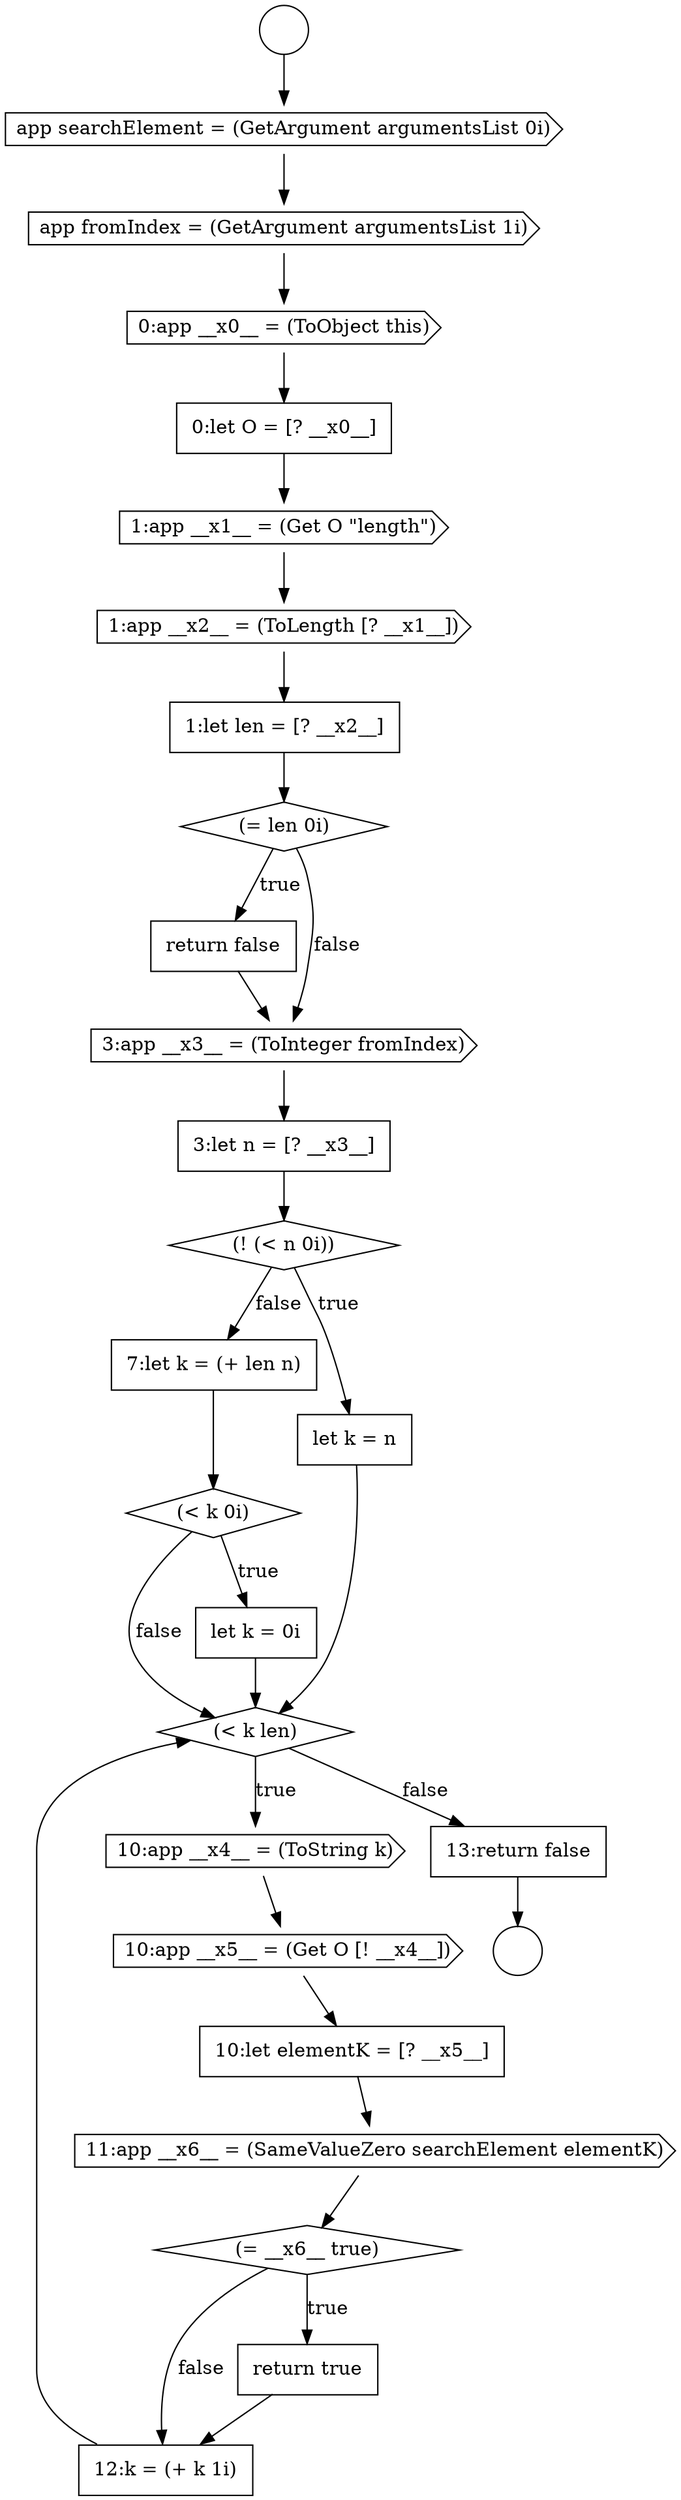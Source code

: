 digraph {
  node14324 [shape=none, margin=0, label=<<font color="black">
    <table border="0" cellborder="1" cellspacing="0" cellpadding="10">
      <tr><td align="left">return false</td></tr>
    </table>
  </font>> color="black" fillcolor="white" style=filled]
  node14339 [shape=none, margin=0, label=<<font color="black">
    <table border="0" cellborder="1" cellspacing="0" cellpadding="10">
      <tr><td align="left">12:k = (+ k 1i)</td></tr>
    </table>
  </font>> color="black" fillcolor="white" style=filled]
  node14323 [shape=diamond, label=<<font color="black">(= len 0i)</font>> color="black" fillcolor="white" style=filled]
  node14327 [shape=diamond, label=<<font color="black">(! (&lt; n 0i))</font>> color="black" fillcolor="white" style=filled]
  node14318 [shape=cds, label=<<font color="black">0:app __x0__ = (ToObject this)</font>> color="black" fillcolor="white" style=filled]
  node14335 [shape=none, margin=0, label=<<font color="black">
    <table border="0" cellborder="1" cellspacing="0" cellpadding="10">
      <tr><td align="left">10:let elementK = [? __x5__]</td></tr>
    </table>
  </font>> color="black" fillcolor="white" style=filled]
  node14326 [shape=none, margin=0, label=<<font color="black">
    <table border="0" cellborder="1" cellspacing="0" cellpadding="10">
      <tr><td align="left">3:let n = [? __x3__]</td></tr>
    </table>
  </font>> color="black" fillcolor="white" style=filled]
  node14322 [shape=none, margin=0, label=<<font color="black">
    <table border="0" cellborder="1" cellspacing="0" cellpadding="10">
      <tr><td align="left">1:let len = [? __x2__]</td></tr>
    </table>
  </font>> color="black" fillcolor="white" style=filled]
  node14337 [shape=diamond, label=<<font color="black">(= __x6__ true)</font>> color="black" fillcolor="white" style=filled]
  node14329 [shape=none, margin=0, label=<<font color="black">
    <table border="0" cellborder="1" cellspacing="0" cellpadding="10">
      <tr><td align="left">7:let k = (+ len n)</td></tr>
    </table>
  </font>> color="black" fillcolor="white" style=filled]
  node14319 [shape=none, margin=0, label=<<font color="black">
    <table border="0" cellborder="1" cellspacing="0" cellpadding="10">
      <tr><td align="left">0:let O = [? __x0__]</td></tr>
    </table>
  </font>> color="black" fillcolor="white" style=filled]
  node14321 [shape=cds, label=<<font color="black">1:app __x2__ = (ToLength [? __x1__])</font>> color="black" fillcolor="white" style=filled]
  node14332 [shape=diamond, label=<<font color="black">(&lt; k len)</font>> color="black" fillcolor="white" style=filled]
  node14315 [shape=circle label=" " color="black" fillcolor="white" style=filled]
  node14333 [shape=cds, label=<<font color="black">10:app __x4__ = (ToString k)</font>> color="black" fillcolor="white" style=filled]
  node14328 [shape=none, margin=0, label=<<font color="black">
    <table border="0" cellborder="1" cellspacing="0" cellpadding="10">
      <tr><td align="left">let k = n</td></tr>
    </table>
  </font>> color="black" fillcolor="white" style=filled]
  node14331 [shape=none, margin=0, label=<<font color="black">
    <table border="0" cellborder="1" cellspacing="0" cellpadding="10">
      <tr><td align="left">let k = 0i</td></tr>
    </table>
  </font>> color="black" fillcolor="white" style=filled]
  node14334 [shape=cds, label=<<font color="black">10:app __x5__ = (Get O [! __x4__])</font>> color="black" fillcolor="white" style=filled]
  node14316 [shape=cds, label=<<font color="black">app searchElement = (GetArgument argumentsList 0i)</font>> color="black" fillcolor="white" style=filled]
  node14317 [shape=cds, label=<<font color="black">app fromIndex = (GetArgument argumentsList 1i)</font>> color="black" fillcolor="white" style=filled]
  node14338 [shape=none, margin=0, label=<<font color="black">
    <table border="0" cellborder="1" cellspacing="0" cellpadding="10">
      <tr><td align="left">return true</td></tr>
    </table>
  </font>> color="black" fillcolor="white" style=filled]
  node14336 [shape=cds, label=<<font color="black">11:app __x6__ = (SameValueZero searchElement elementK)</font>> color="black" fillcolor="white" style=filled]
  node14314 [shape=circle label=" " color="black" fillcolor="white" style=filled]
  node14325 [shape=cds, label=<<font color="black">3:app __x3__ = (ToInteger fromIndex)</font>> color="black" fillcolor="white" style=filled]
  node14330 [shape=diamond, label=<<font color="black">(&lt; k 0i)</font>> color="black" fillcolor="white" style=filled]
  node14340 [shape=none, margin=0, label=<<font color="black">
    <table border="0" cellborder="1" cellspacing="0" cellpadding="10">
      <tr><td align="left">13:return false</td></tr>
    </table>
  </font>> color="black" fillcolor="white" style=filled]
  node14320 [shape=cds, label=<<font color="black">1:app __x1__ = (Get O &quot;length&quot;)</font>> color="black" fillcolor="white" style=filled]
  node14337 -> node14338 [label=<<font color="black">true</font>> color="black"]
  node14337 -> node14339 [label=<<font color="black">false</font>> color="black"]
  node14335 -> node14336 [ color="black"]
  node14321 -> node14322 [ color="black"]
  node14331 -> node14332 [ color="black"]
  node14318 -> node14319 [ color="black"]
  node14319 -> node14320 [ color="black"]
  node14334 -> node14335 [ color="black"]
  node14314 -> node14316 [ color="black"]
  node14338 -> node14339 [ color="black"]
  node14322 -> node14323 [ color="black"]
  node14327 -> node14328 [label=<<font color="black">true</font>> color="black"]
  node14327 -> node14329 [label=<<font color="black">false</font>> color="black"]
  node14328 -> node14332 [ color="black"]
  node14332 -> node14333 [label=<<font color="black">true</font>> color="black"]
  node14332 -> node14340 [label=<<font color="black">false</font>> color="black"]
  node14320 -> node14321 [ color="black"]
  node14326 -> node14327 [ color="black"]
  node14324 -> node14325 [ color="black"]
  node14317 -> node14318 [ color="black"]
  node14329 -> node14330 [ color="black"]
  node14336 -> node14337 [ color="black"]
  node14330 -> node14331 [label=<<font color="black">true</font>> color="black"]
  node14330 -> node14332 [label=<<font color="black">false</font>> color="black"]
  node14339 -> node14332 [ color="black"]
  node14316 -> node14317 [ color="black"]
  node14333 -> node14334 [ color="black"]
  node14323 -> node14324 [label=<<font color="black">true</font>> color="black"]
  node14323 -> node14325 [label=<<font color="black">false</font>> color="black"]
  node14340 -> node14315 [ color="black"]
  node14325 -> node14326 [ color="black"]
}
